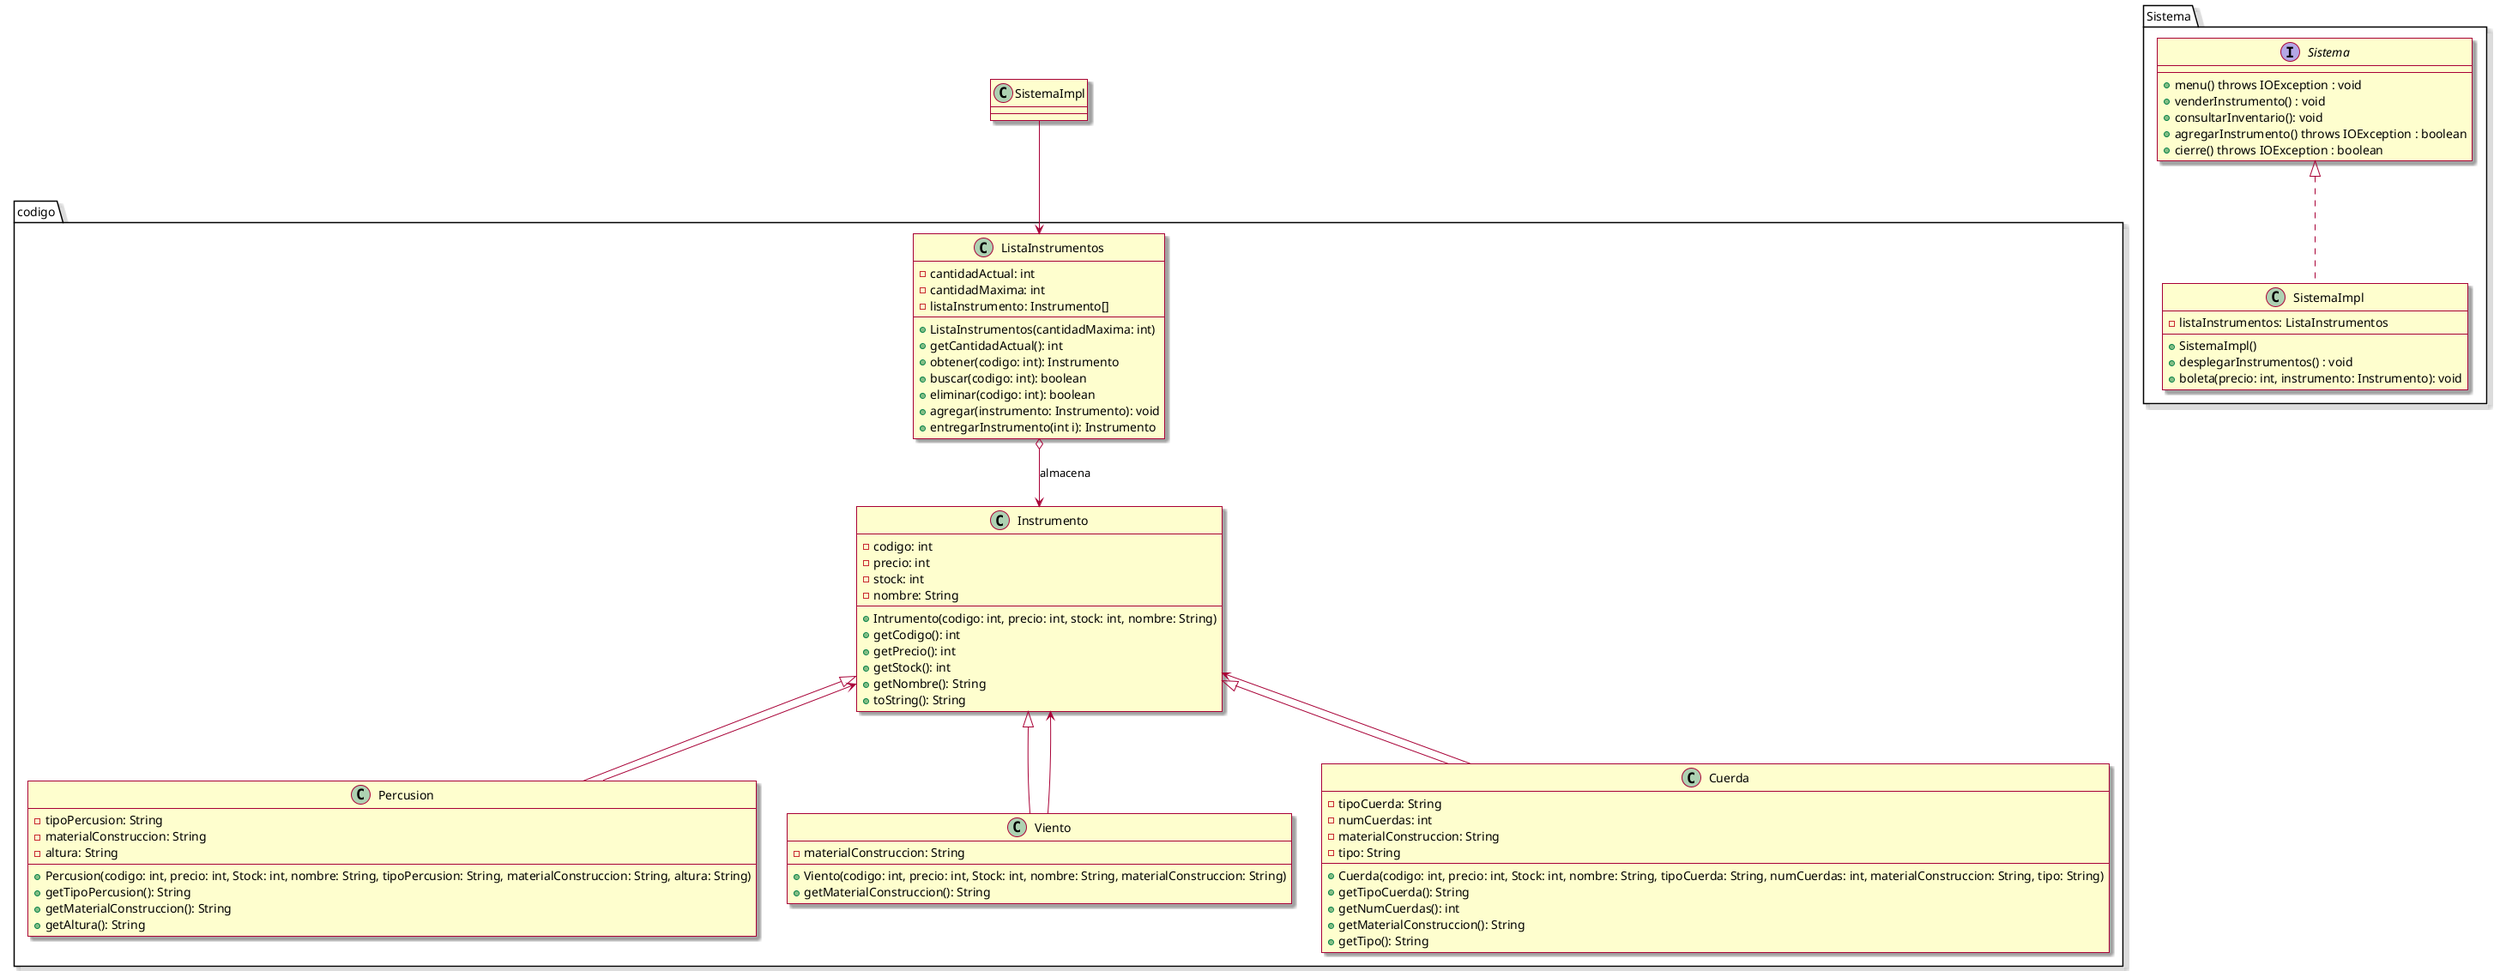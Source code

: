 @startuml
skin rose

package codigo{

class ListaInstrumentos{

-cantidadActual: int
-cantidadMaxima: int
-listaInstrumento: Instrumento[]

+ListaInstrumentos(cantidadMaxima: int)
+getCantidadActual(): int
+obtener(codigo: int): Instrumento
+buscar(codigo: int): boolean
+eliminar(codigo: int): boolean
+agregar(instrumento: Instrumento): void
+entregarInstrumento(int i): Instrumento

}

class Instrumento{

-codigo: int
-precio: int
-stock: int
-nombre: String

+Intrumento(codigo: int, precio: int, stock: int, nombre: String)
+getCodigo(): int
+getPrecio(): int
+getStock(): int
+getNombre(): String
+toString(): String
}

class Percusion extends Instrumento{

-tipoPercusion: String
-materialConstruccion: String
-altura: String

+Percusion(codigo: int, precio: int, Stock: int, nombre: String, tipoPercusion: String, materialConstruccion: String, altura: String)
+getTipoPercusion(): String
+getMaterialConstruccion(): String
+getAltura(): String
}

class Viento extends Instrumento{

-materialConstruccion: String

+Viento(codigo: int, precio: int, Stock: int, nombre: String, materialConstruccion: String)
+getMaterialConstruccion(): String
}

class Cuerda extends Instrumento{

-tipoCuerda: String
-numCuerdas: int
-materialConstruccion: String
-tipo: String

+Cuerda(codigo: int, precio: int, Stock: int, nombre: String, tipoCuerda: String, numCuerdas: int, materialConstruccion: String, tipo: String)
+getTipoCuerda(): String
+getNumCuerdas(): int
+getMaterialConstruccion(): String
+getTipo(): String
}

ListaInstrumentos o--> Instrumento: almacena
Instrumento <-- Percusion
Instrumento <-- Viento
Instrumento <-- Cuerda

}

SistemaImpl --> ListaInstrumentos

package Sistema{

Interface Sistema{

+menu() throws IOException : void
+venderInstrumento() : void
+consultarInventario(): void
+agregarInstrumento() throws IOException : boolean
+cierre() throws IOException : boolean
}

class SistemaImpl implements Sistema{

-listaInstrumentos: ListaInstrumentos

+SistemaImpl()
+desplegarInstrumentos() : void
+boleta(precio: int, instrumento: Instrumento): void

}



@enduml
